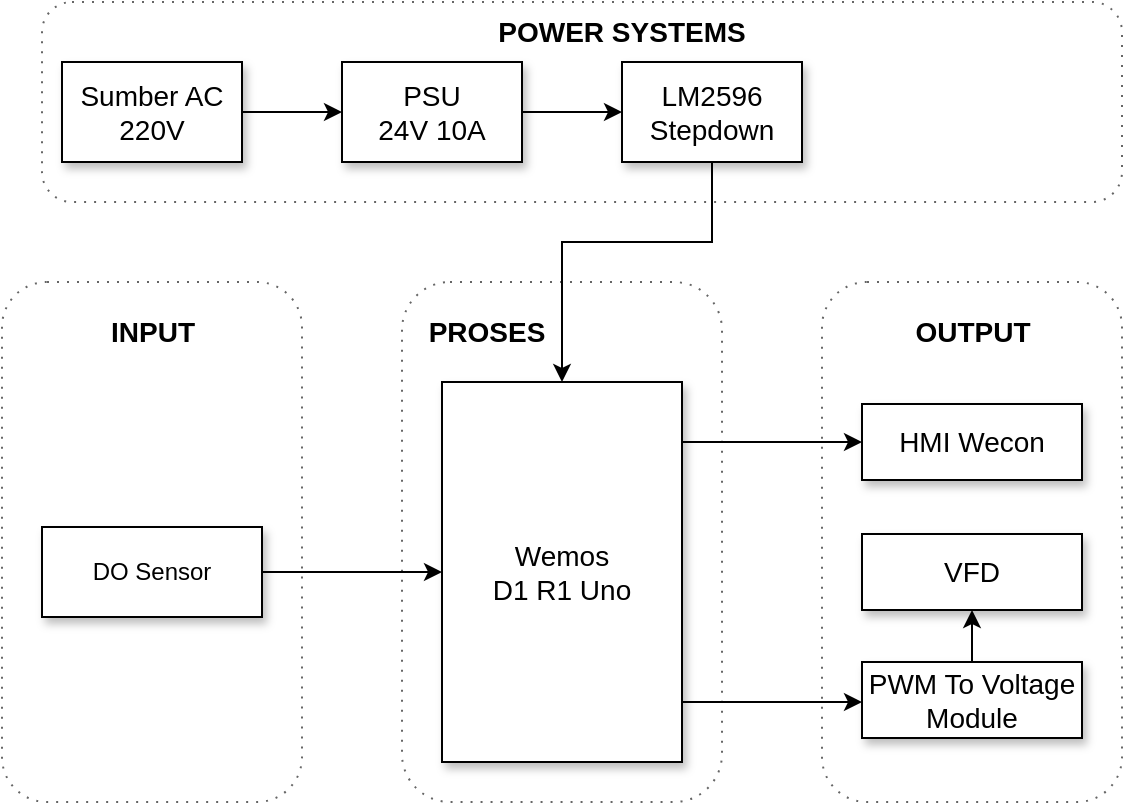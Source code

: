 <mxfile version="20.7.4" type="device" pages="2"><diagram id="e6OOcjLIepp18-SbyKwd" name="Page-1"><mxGraphModel dx="766" dy="528" grid="1" gridSize="10" guides="1" tooltips="1" connect="1" arrows="1" fold="1" page="1" pageScale="1" pageWidth="2339" pageHeight="3300" math="0" shadow="0"><root><mxCell id="0"/><mxCell id="1" parent="0"/><mxCell id="NormKjhdWUKpHMGYbHp0-38" value="" style="rounded=1;whiteSpace=wrap;html=1;fontSize=14;opacity=60;dashed=1;dashPattern=1 4;" parent="1" vertex="1"><mxGeometry x="220" y="70" width="540" height="100" as="geometry"/></mxCell><mxCell id="NormKjhdWUKpHMGYbHp0-30" value="" style="rounded=1;whiteSpace=wrap;html=1;fontSize=14;opacity=60;dashed=1;dashPattern=1 4;" parent="1" vertex="1"><mxGeometry x="610" y="210" width="150" height="260" as="geometry"/></mxCell><mxCell id="NormKjhdWUKpHMGYbHp0-29" value="" style="rounded=1;whiteSpace=wrap;html=1;fontSize=14;opacity=60;dashed=1;dashPattern=1 4;" parent="1" vertex="1"><mxGeometry x="400" y="210" width="160" height="260" as="geometry"/></mxCell><mxCell id="NormKjhdWUKpHMGYbHp0-28" value="" style="rounded=1;whiteSpace=wrap;html=1;fontSize=14;opacity=60;dashed=1;dashPattern=1 4;" parent="1" vertex="1"><mxGeometry x="200" y="210" width="150" height="260" as="geometry"/></mxCell><mxCell id="YZJxGJg3zewwSDE145lU-1" value="" style="edgeStyle=orthogonalEdgeStyle;rounded=0;orthogonalLoop=1;jettySize=auto;html=1;exitX=1;exitY=0.25;exitDx=0;exitDy=0;" parent="1" source="NormKjhdWUKpHMGYbHp0-1" target="-lXtR86SzLi_2UB3HTRb-1" edge="1"><mxGeometry relative="1" as="geometry"><Array as="points"><mxPoint x="540" y="290"/></Array></mxGeometry></mxCell><mxCell id="Dv9JCPmap_JIAtJeG0IL-7" style="edgeStyle=orthogonalEdgeStyle;rounded=0;orthogonalLoop=1;jettySize=auto;html=1;exitX=1;exitY=0.75;exitDx=0;exitDy=0;" parent="1" source="NormKjhdWUKpHMGYbHp0-1" target="Dv9JCPmap_JIAtJeG0IL-4" edge="1"><mxGeometry relative="1" as="geometry"><Array as="points"><mxPoint x="540" y="420"/></Array></mxGeometry></mxCell><mxCell id="NormKjhdWUKpHMGYbHp0-1" value="Wemos&lt;br&gt;D1 R1 Uno" style="rounded=0;whiteSpace=wrap;html=1;fontSize=14;shadow=1;" parent="1" vertex="1"><mxGeometry x="420" y="260" width="120" height="190" as="geometry"/></mxCell><mxCell id="-lXtR86SzLi_2UB3HTRb-12" style="edgeStyle=orthogonalEdgeStyle;rounded=0;orthogonalLoop=1;jettySize=auto;html=1;exitX=1;exitY=0.5;exitDx=0;exitDy=0;startArrow=none;startFill=0;" parent="1" source="NormKjhdWUKpHMGYbHp0-31" target="-lXtR86SzLi_2UB3HTRb-8" edge="1"><mxGeometry relative="1" as="geometry"/></mxCell><mxCell id="NormKjhdWUKpHMGYbHp0-31" value="Sumber AC&lt;br&gt;220V" style="rounded=0;whiteSpace=wrap;html=1;fontSize=14;shadow=1;" parent="1" vertex="1"><mxGeometry x="230" y="100" width="90" height="50" as="geometry"/></mxCell><mxCell id="NormKjhdWUKpHMGYbHp0-56" value="&lt;b&gt;POWER SYSTEMS&lt;/b&gt;" style="text;html=1;align=center;verticalAlign=middle;whiteSpace=wrap;rounded=0;fontSize=14;opacity=50;" parent="1" vertex="1"><mxGeometry x="420" y="70" width="180" height="30" as="geometry"/></mxCell><mxCell id="NormKjhdWUKpHMGYbHp0-59" value="&lt;b&gt;INPUT&lt;/b&gt;" style="text;html=1;align=center;verticalAlign=middle;whiteSpace=wrap;rounded=0;fontSize=14;opacity=50;" parent="1" vertex="1"><mxGeometry x="232.5" y="220" width="85" height="30" as="geometry"/></mxCell><mxCell id="NormKjhdWUKpHMGYbHp0-60" value="&lt;b&gt;PROSES&lt;/b&gt;" style="text;html=1;align=center;verticalAlign=middle;whiteSpace=wrap;rounded=0;fontSize=14;opacity=50;" parent="1" vertex="1"><mxGeometry x="400" y="220" width="85" height="30" as="geometry"/></mxCell><mxCell id="NormKjhdWUKpHMGYbHp0-62" value="&lt;b&gt;OUTPUT&lt;/b&gt;" style="text;html=1;align=center;verticalAlign=middle;whiteSpace=wrap;rounded=0;fontSize=14;opacity=50;" parent="1" vertex="1"><mxGeometry x="642.5" y="220" width="85" height="30" as="geometry"/></mxCell><mxCell id="YZJxGJg3zewwSDE145lU-6" style="edgeStyle=orthogonalEdgeStyle;rounded=0;orthogonalLoop=1;jettySize=auto;html=1;exitX=1;exitY=0.5;exitDx=0;exitDy=0;" parent="1" source="5S7MNKsnEGfj_pQ51zQY-1" target="NormKjhdWUKpHMGYbHp0-1" edge="1"><mxGeometry relative="1" as="geometry"/></mxCell><mxCell id="5S7MNKsnEGfj_pQ51zQY-1" value="DO Sensor" style="rounded=0;whiteSpace=wrap;html=1;fontSize=12;shadow=1;" parent="1" vertex="1"><mxGeometry x="220" y="332.5" width="110" height="45" as="geometry"/></mxCell><mxCell id="-lXtR86SzLi_2UB3HTRb-1" value="HMI Wecon" style="rounded=0;whiteSpace=wrap;html=1;fontSize=14;shadow=1;" parent="1" vertex="1"><mxGeometry x="630" y="271" width="110" height="38" as="geometry"/></mxCell><mxCell id="-lXtR86SzLi_2UB3HTRb-13" style="edgeStyle=orthogonalEdgeStyle;rounded=0;orthogonalLoop=1;jettySize=auto;html=1;exitX=1;exitY=0.5;exitDx=0;exitDy=0;startArrow=none;startFill=0;" parent="1" source="-lXtR86SzLi_2UB3HTRb-8" target="-lXtR86SzLi_2UB3HTRb-10" edge="1"><mxGeometry relative="1" as="geometry"/></mxCell><mxCell id="-lXtR86SzLi_2UB3HTRb-8" value="PSU &lt;br&gt;24V 10A" style="rounded=0;whiteSpace=wrap;html=1;fontSize=14;shadow=1;" parent="1" vertex="1"><mxGeometry x="370" y="100" width="90" height="50" as="geometry"/></mxCell><mxCell id="Dv9JCPmap_JIAtJeG0IL-1" value="" style="edgeStyle=orthogonalEdgeStyle;rounded=0;orthogonalLoop=1;jettySize=auto;html=1;exitX=0.5;exitY=1;exitDx=0;exitDy=0;" parent="1" source="-lXtR86SzLi_2UB3HTRb-10" target="NormKjhdWUKpHMGYbHp0-1" edge="1"><mxGeometry x="-0.189" relative="1" as="geometry"><Array as="points"><mxPoint x="555" y="190"/><mxPoint x="480" y="190"/></Array><mxPoint as="offset"/></mxGeometry></mxCell><mxCell id="-lXtR86SzLi_2UB3HTRb-10" value="LM2596&lt;br&gt;Stepdown" style="rounded=0;whiteSpace=wrap;html=1;fontSize=14;shadow=1;" parent="1" vertex="1"><mxGeometry x="510" y="100" width="90" height="50" as="geometry"/></mxCell><mxCell id="Dv9JCPmap_JIAtJeG0IL-8" style="edgeStyle=orthogonalEdgeStyle;rounded=0;orthogonalLoop=1;jettySize=auto;html=1;exitX=0.5;exitY=0;exitDx=0;exitDy=0;entryX=0.5;entryY=1;entryDx=0;entryDy=0;" parent="1" source="Dv9JCPmap_JIAtJeG0IL-4" target="Dv9JCPmap_JIAtJeG0IL-6" edge="1"><mxGeometry relative="1" as="geometry"/></mxCell><mxCell id="Dv9JCPmap_JIAtJeG0IL-4" value="PWM To Voltage&lt;br style=&quot;border-color: var(--border-color);&quot;&gt;Module" style="rounded=0;whiteSpace=wrap;html=1;fontSize=14;shadow=1;" parent="1" vertex="1"><mxGeometry x="630" y="400" width="110" height="38" as="geometry"/></mxCell><mxCell id="Dv9JCPmap_JIAtJeG0IL-6" value="VFD" style="rounded=0;whiteSpace=wrap;html=1;fontSize=14;shadow=1;" parent="1" vertex="1"><mxGeometry x="630" y="336" width="110" height="38" as="geometry"/></mxCell></root></mxGraphModel></diagram><diagram id="W9TfPLHfT7CKcpG7u3UG" name="Page-2"><mxGraphModel dx="901" dy="621" grid="1" gridSize="10" guides="1" tooltips="1" connect="1" arrows="1" fold="1" page="1" pageScale="1" pageWidth="2339" pageHeight="3300" math="0" shadow="0"><root><mxCell id="0"/><mxCell id="1" parent="0"/><mxCell id="rNcZ2A8CxdVaieHtJs3u-1" value="" style="rounded=0;whiteSpace=wrap;html=1;strokeColor=default;fontSize=11;fillColor=default;" vertex="1" parent="1"><mxGeometry x="320" y="390" width="760" height="140" as="geometry"/></mxCell><mxCell id="rNcZ2A8CxdVaieHtJs3u-2" value="" style="rounded=0;whiteSpace=wrap;html=1;strokeColor=default;fontSize=11;fillColor=default;" vertex="1" parent="1"><mxGeometry x="320" y="530" width="760" height="140" as="geometry"/></mxCell><mxCell id="rNcZ2A8CxdVaieHtJs3u-3" value="" style="rounded=0;whiteSpace=wrap;html=1;strokeColor=default;fontSize=11;fillColor=default;" vertex="1" parent="1"><mxGeometry x="320" y="670" width="760" height="140" as="geometry"/></mxCell><mxCell id="rNcZ2A8CxdVaieHtJs3u-4" value="PENGGUNA" style="rounded=0;whiteSpace=wrap;html=1;strokeColor=default;fontSize=11;fillColor=default;fontStyle=1" vertex="1" parent="1"><mxGeometry x="200" y="390" width="120" height="140" as="geometry"/></mxCell><mxCell id="rNcZ2A8CxdVaieHtJs3u-5" value="PETUGAS" style="rounded=0;whiteSpace=wrap;html=1;strokeColor=default;fontSize=11;fillColor=default;fontStyle=1" vertex="1" parent="1"><mxGeometry x="200" y="530" width="120" height="140" as="geometry"/></mxCell><mxCell id="rNcZ2A8CxdVaieHtJs3u-6" value="BENDAHARA" style="rounded=0;whiteSpace=wrap;html=1;strokeColor=default;fontSize=11;fillColor=default;fontStyle=1" vertex="1" parent="1"><mxGeometry x="200" y="670" width="120" height="140" as="geometry"/></mxCell><mxCell id="rNcZ2A8CxdVaieHtJs3u-7" style="edgeStyle=orthogonalEdgeStyle;rounded=0;orthogonalLoop=1;jettySize=auto;html=1;exitX=1;exitY=0.5;exitDx=0;exitDy=0;fontSize=11;" edge="1" parent="1" source="rNcZ2A8CxdVaieHtJs3u-8" target="rNcZ2A8CxdVaieHtJs3u-12"><mxGeometry relative="1" as="geometry"/></mxCell><mxCell id="rNcZ2A8CxdVaieHtJs3u-8" value="" style="ellipse;whiteSpace=wrap;html=1;aspect=fixed;strokeColor=#82b366;fontSize=11;fillColor=#d5e8d4;" vertex="1" parent="1"><mxGeometry x="332.5" y="405" width="30" height="30" as="geometry"/></mxCell><mxCell id="rNcZ2A8CxdVaieHtJs3u-9" value="" style="rounded=0;whiteSpace=wrap;html=1;fontSize=14;fillColor=#dae8fc;strokeColor=#6c8ebf;" vertex="1" parent="1"><mxGeometry x="460" y="295" width="120" height="30" as="geometry"/></mxCell><mxCell id="rNcZ2A8CxdVaieHtJs3u-10" value="" style="rounded=0;whiteSpace=wrap;html=1;fontSize=14;fillColor=#dae8fc;strokeColor=#6c8ebf;" vertex="1" parent="1"><mxGeometry x="595" y="290" width="40" height="40" as="geometry"/></mxCell><mxCell id="rNcZ2A8CxdVaieHtJs3u-11" style="edgeStyle=orthogonalEdgeStyle;rounded=0;orthogonalLoop=1;jettySize=auto;html=1;exitX=1;exitY=0.5;exitDx=0;exitDy=0;fontSize=11;" edge="1" parent="1" source="rNcZ2A8CxdVaieHtJs3u-12" target="rNcZ2A8CxdVaieHtJs3u-14"><mxGeometry relative="1" as="geometry"/></mxCell><mxCell id="rNcZ2A8CxdVaieHtJs3u-12" value="Pengguna Membuka Aplikasi" style="rounded=0;whiteSpace=wrap;html=1;strokeColor=default;fontSize=11;fillColor=default;" vertex="1" parent="1"><mxGeometry x="382.5" y="400" width="122.5" height="40" as="geometry"/></mxCell><mxCell id="rNcZ2A8CxdVaieHtJs3u-13" style="edgeStyle=orthogonalEdgeStyle;rounded=0;orthogonalLoop=1;jettySize=auto;html=1;exitX=1;exitY=0.5;exitDx=0;exitDy=0;fontSize=11;" edge="1" parent="1" source="rNcZ2A8CxdVaieHtJs3u-14" target="rNcZ2A8CxdVaieHtJs3u-16"><mxGeometry relative="1" as="geometry"/></mxCell><mxCell id="rNcZ2A8CxdVaieHtJs3u-14" value="Pengguna Login&lt;br style=&quot;border-color: var(--border-color);&quot;&gt;ke Aplikasi" style="rounded=0;whiteSpace=wrap;html=1;strokeColor=default;fontSize=11;fillColor=default;" vertex="1" parent="1"><mxGeometry x="527.5" y="400" width="122.5" height="40" as="geometry"/></mxCell><mxCell id="rNcZ2A8CxdVaieHtJs3u-15" style="edgeStyle=orthogonalEdgeStyle;rounded=0;orthogonalLoop=1;jettySize=auto;html=1;exitX=1;exitY=0.5;exitDx=0;exitDy=0;fontSize=11;" edge="1" parent="1" source="rNcZ2A8CxdVaieHtJs3u-16" target="rNcZ2A8CxdVaieHtJs3u-20"><mxGeometry relative="1" as="geometry"/></mxCell><mxCell id="rNcZ2A8CxdVaieHtJs3u-16" value="Apakah Minggu Ini Sudah Bayar ?" style="rounded=0;whiteSpace=wrap;html=1;strokeColor=default;fontSize=11;fillColor=default;" vertex="1" parent="1"><mxGeometry x="672.5" y="400" width="122.5" height="40" as="geometry"/></mxCell><mxCell id="rNcZ2A8CxdVaieHtJs3u-17" value="" style="rounded=0;whiteSpace=wrap;html=1;fontSize=14;fillColor=#dae8fc;strokeColor=#6c8ebf;" vertex="1" parent="1"><mxGeometry x="645" y="290" width="22.5" height="40" as="geometry"/></mxCell><mxCell id="rNcZ2A8CxdVaieHtJs3u-18" style="edgeStyle=orthogonalEdgeStyle;rounded=0;orthogonalLoop=1;jettySize=auto;html=1;exitX=0.5;exitY=1;exitDx=0;exitDy=0;fontSize=11;" edge="1" parent="1" source="rNcZ2A8CxdVaieHtJs3u-20" target="rNcZ2A8CxdVaieHtJs3u-22"><mxGeometry relative="1" as="geometry"/></mxCell><mxCell id="rNcZ2A8CxdVaieHtJs3u-19" style="edgeStyle=orthogonalEdgeStyle;rounded=0;orthogonalLoop=1;jettySize=auto;html=1;exitX=1;exitY=0.5;exitDx=0;exitDy=0;entryX=0;entryY=0.5;entryDx=0;entryDy=0;fontSize=11;" edge="1" parent="1" source="rNcZ2A8CxdVaieHtJs3u-20" target="rNcZ2A8CxdVaieHtJs3u-24"><mxGeometry relative="1" as="geometry"/></mxCell><mxCell id="rNcZ2A8CxdVaieHtJs3u-20" value="" style="ellipse;whiteSpace=wrap;html=1;aspect=fixed;strokeColor=default;fontSize=11;fillColor=default;" vertex="1" parent="1"><mxGeometry x="817.5" y="410" width="20" height="20" as="geometry"/></mxCell><mxCell id="rNcZ2A8CxdVaieHtJs3u-21" style="edgeStyle=orthogonalEdgeStyle;rounded=0;orthogonalLoop=1;jettySize=auto;html=1;exitX=0;exitY=0.5;exitDx=0;exitDy=0;fontSize=11;" edge="1" parent="1" source="rNcZ2A8CxdVaieHtJs3u-22" target="rNcZ2A8CxdVaieHtJs3u-16"><mxGeometry relative="1" as="geometry"/></mxCell><mxCell id="rNcZ2A8CxdVaieHtJs3u-22" value="Muncul Notifikasi pada Aplikasi" style="rounded=0;whiteSpace=wrap;html=1;strokeColor=default;fontSize=11;fillColor=default;" vertex="1" parent="1"><mxGeometry x="766.25" y="460" width="122.5" height="40" as="geometry"/></mxCell><mxCell id="rNcZ2A8CxdVaieHtJs3u-23" style="edgeStyle=orthogonalEdgeStyle;rounded=0;orthogonalLoop=1;jettySize=auto;html=1;exitX=1;exitY=0.5;exitDx=0;exitDy=0;entryX=0;entryY=0.5;entryDx=0;entryDy=0;fontSize=11;" edge="1" parent="1" source="rNcZ2A8CxdVaieHtJs3u-24" target="rNcZ2A8CxdVaieHtJs3u-26"><mxGeometry relative="1" as="geometry"/></mxCell><mxCell id="rNcZ2A8CxdVaieHtJs3u-24" value="Muncul&amp;nbsp; Tampilan Terimakasih pada Aplikasi" style="rounded=0;whiteSpace=wrap;html=1;strokeColor=default;fontSize=11;fillColor=default;" vertex="1" parent="1"><mxGeometry x="860" y="400" width="122.5" height="40" as="geometry"/></mxCell><mxCell id="rNcZ2A8CxdVaieHtJs3u-25" value="" style="rounded=0;whiteSpace=wrap;html=1;fontSize=14;fillColor=#dae8fc;strokeColor=#6c8ebf;" vertex="1" parent="1"><mxGeometry x="685" y="300" width="22.5" height="20" as="geometry"/></mxCell><mxCell id="rNcZ2A8CxdVaieHtJs3u-26" value="" style="ellipse;whiteSpace=wrap;html=1;aspect=fixed;strokeColor=#b85450;fontSize=11;fillColor=#f8cecc;" vertex="1" parent="1"><mxGeometry x="1035" y="405" width="30" height="30" as="geometry"/></mxCell><mxCell id="rNcZ2A8CxdVaieHtJs3u-27" style="edgeStyle=orthogonalEdgeStyle;rounded=0;orthogonalLoop=1;jettySize=auto;html=1;exitX=1;exitY=0.5;exitDx=0;exitDy=0;entryX=0;entryY=0.5;entryDx=0;entryDy=0;fontSize=11;" edge="1" parent="1" source="rNcZ2A8CxdVaieHtJs3u-28" target="rNcZ2A8CxdVaieHtJs3u-30"><mxGeometry relative="1" as="geometry"/></mxCell><mxCell id="rNcZ2A8CxdVaieHtJs3u-28" value="" style="ellipse;whiteSpace=wrap;html=1;aspect=fixed;strokeColor=#82b366;fontSize=11;fillColor=#d5e8d4;" vertex="1" parent="1"><mxGeometry x="332.5" y="545" width="30" height="30" as="geometry"/></mxCell><mxCell id="rNcZ2A8CxdVaieHtJs3u-29" style="edgeStyle=orthogonalEdgeStyle;rounded=0;orthogonalLoop=1;jettySize=auto;html=1;exitX=1;exitY=0.5;exitDx=0;exitDy=0;entryX=0;entryY=0.5;entryDx=0;entryDy=0;fontSize=11;" edge="1" parent="1" source="rNcZ2A8CxdVaieHtJs3u-30" target="rNcZ2A8CxdVaieHtJs3u-32"><mxGeometry relative="1" as="geometry"/></mxCell><mxCell id="rNcZ2A8CxdVaieHtJs3u-30" value="Petugas Membuka Aplikasi" style="rounded=0;whiteSpace=wrap;html=1;strokeColor=default;fontSize=11;fillColor=default;" vertex="1" parent="1"><mxGeometry x="382.5" y="540" width="122.5" height="40" as="geometry"/></mxCell><mxCell id="rNcZ2A8CxdVaieHtJs3u-31" style="edgeStyle=orthogonalEdgeStyle;rounded=0;orthogonalLoop=1;jettySize=auto;html=1;exitX=1;exitY=0.5;exitDx=0;exitDy=0;entryX=0;entryY=0.5;entryDx=0;entryDy=0;fontSize=11;" edge="1" parent="1" source="rNcZ2A8CxdVaieHtJs3u-32" target="rNcZ2A8CxdVaieHtJs3u-34"><mxGeometry relative="1" as="geometry"/></mxCell><mxCell id="rNcZ2A8CxdVaieHtJs3u-32" value="Petugas Login&lt;br style=&quot;border-color: var(--border-color);&quot;&gt;ke Aplikasi" style="rounded=0;whiteSpace=wrap;html=1;strokeColor=default;fontSize=11;fillColor=default;" vertex="1" parent="1"><mxGeometry x="527.5" y="540" width="122.5" height="40" as="geometry"/></mxCell><mxCell id="rNcZ2A8CxdVaieHtJs3u-33" style="edgeStyle=orthogonalEdgeStyle;rounded=0;orthogonalLoop=1;jettySize=auto;html=1;exitX=1;exitY=0.5;exitDx=0;exitDy=0;fontSize=11;" edge="1" parent="1" source="rNcZ2A8CxdVaieHtJs3u-34" target="rNcZ2A8CxdVaieHtJs3u-37"><mxGeometry relative="1" as="geometry"/></mxCell><mxCell id="rNcZ2A8CxdVaieHtJs3u-34" value="Button Buka di Tekan" style="rounded=0;whiteSpace=wrap;html=1;strokeColor=default;fontSize=11;fillColor=default;" vertex="1" parent="1"><mxGeometry x="672.5" y="540" width="122.5" height="40" as="geometry"/></mxCell><mxCell id="rNcZ2A8CxdVaieHtJs3u-35" style="edgeStyle=orthogonalEdgeStyle;rounded=0;orthogonalLoop=1;jettySize=auto;html=1;exitX=1;exitY=0.5;exitDx=0;exitDy=0;entryX=0;entryY=0.5;entryDx=0;entryDy=0;fontSize=11;" edge="1" parent="1" source="rNcZ2A8CxdVaieHtJs3u-37" target="rNcZ2A8CxdVaieHtJs3u-41"><mxGeometry relative="1" as="geometry"/></mxCell><mxCell id="rNcZ2A8CxdVaieHtJs3u-36" style="edgeStyle=orthogonalEdgeStyle;rounded=0;orthogonalLoop=1;jettySize=auto;html=1;exitX=0.5;exitY=1;exitDx=0;exitDy=0;fontSize=11;" edge="1" parent="1" source="rNcZ2A8CxdVaieHtJs3u-37" target="rNcZ2A8CxdVaieHtJs3u-39"><mxGeometry relative="1" as="geometry"/></mxCell><mxCell id="rNcZ2A8CxdVaieHtJs3u-37" value="" style="ellipse;whiteSpace=wrap;html=1;aspect=fixed;strokeColor=default;fontSize=11;fillColor=default;" vertex="1" parent="1"><mxGeometry x="817.5" y="550" width="20" height="20" as="geometry"/></mxCell><mxCell id="rNcZ2A8CxdVaieHtJs3u-38" style="edgeStyle=orthogonalEdgeStyle;rounded=0;orthogonalLoop=1;jettySize=auto;html=1;exitX=1;exitY=0.5;exitDx=0;exitDy=0;fontSize=11;" edge="1" parent="1" source="rNcZ2A8CxdVaieHtJs3u-39" target="rNcZ2A8CxdVaieHtJs3u-42"><mxGeometry relative="1" as="geometry"/></mxCell><mxCell id="rNcZ2A8CxdVaieHtJs3u-39" value="Solenoid Tertutup" style="rounded=0;whiteSpace=wrap;html=1;strokeColor=default;fontSize=11;fillColor=default;" vertex="1" parent="1"><mxGeometry x="766.25" y="600" width="122.5" height="40" as="geometry"/></mxCell><mxCell id="rNcZ2A8CxdVaieHtJs3u-40" style="edgeStyle=orthogonalEdgeStyle;rounded=0;orthogonalLoop=1;jettySize=auto;html=1;exitX=1;exitY=0.5;exitDx=0;exitDy=0;entryX=0;entryY=0.5;entryDx=0;entryDy=0;fontSize=11;" edge="1" parent="1" source="rNcZ2A8CxdVaieHtJs3u-41" target="rNcZ2A8CxdVaieHtJs3u-42"><mxGeometry relative="1" as="geometry"/></mxCell><mxCell id="rNcZ2A8CxdVaieHtJs3u-41" value="Solenoid Terbuka" style="rounded=0;whiteSpace=wrap;html=1;strokeColor=default;fontSize=11;fillColor=default;" vertex="1" parent="1"><mxGeometry x="860" y="540" width="122.5" height="40" as="geometry"/></mxCell><mxCell id="rNcZ2A8CxdVaieHtJs3u-42" value="" style="ellipse;whiteSpace=wrap;html=1;aspect=fixed;strokeColor=#b85450;fontSize=11;fillColor=#f8cecc;" vertex="1" parent="1"><mxGeometry x="1035" y="545" width="30" height="30" as="geometry"/></mxCell><mxCell id="rNcZ2A8CxdVaieHtJs3u-43" style="edgeStyle=orthogonalEdgeStyle;rounded=0;orthogonalLoop=1;jettySize=auto;html=1;exitX=1;exitY=0.5;exitDx=0;exitDy=0;entryX=0;entryY=0.5;entryDx=0;entryDy=0;fontSize=11;" edge="1" parent="1" source="rNcZ2A8CxdVaieHtJs3u-44" target="rNcZ2A8CxdVaieHtJs3u-46"><mxGeometry relative="1" as="geometry"/></mxCell><mxCell id="rNcZ2A8CxdVaieHtJs3u-44" value="" style="ellipse;whiteSpace=wrap;html=1;aspect=fixed;strokeColor=#82b366;fontSize=11;fillColor=#d5e8d4;" vertex="1" parent="1"><mxGeometry x="332.5" y="685" width="30" height="30" as="geometry"/></mxCell><mxCell id="rNcZ2A8CxdVaieHtJs3u-45" style="edgeStyle=orthogonalEdgeStyle;rounded=0;orthogonalLoop=1;jettySize=auto;html=1;exitX=1;exitY=0.5;exitDx=0;exitDy=0;entryX=0;entryY=0.5;entryDx=0;entryDy=0;fontSize=11;" edge="1" parent="1" source="rNcZ2A8CxdVaieHtJs3u-46" target="rNcZ2A8CxdVaieHtJs3u-48"><mxGeometry relative="1" as="geometry"/></mxCell><mxCell id="rNcZ2A8CxdVaieHtJs3u-46" value="Bendahara Membuka Aplikasi" style="rounded=0;whiteSpace=wrap;html=1;strokeColor=default;fontSize=11;fillColor=default;" vertex="1" parent="1"><mxGeometry x="382.5" y="680" width="122.5" height="40" as="geometry"/></mxCell><mxCell id="rNcZ2A8CxdVaieHtJs3u-47" style="edgeStyle=orthogonalEdgeStyle;rounded=0;orthogonalLoop=1;jettySize=auto;html=1;exitX=1;exitY=0.5;exitDx=0;exitDy=0;fontSize=11;" edge="1" parent="1" source="rNcZ2A8CxdVaieHtJs3u-48" target="rNcZ2A8CxdVaieHtJs3u-50"><mxGeometry relative="1" as="geometry"/></mxCell><mxCell id="rNcZ2A8CxdVaieHtJs3u-48" value="Bendahara Login ke Aplikasi&lt;span style=&quot;color: rgba(0, 0, 0, 0); font-family: monospace; font-size: 0px; text-align: start;&quot;&gt;%3CmxGraphModel%3E%3Croot%3E%3CmxCell%20id%3D%220%22%2F%3E%3CmxCell%20id%3D%221%22%20parent%3D%220%22%2F%3E%3CmxCell%20id%3D%222%22%20value%3D%22Bendahara%20Membuka%20Aplikasi%22%20style%3D%22rounded%3D0%3BwhiteSpace%3Dwrap%3Bhtml%3D1%3BstrokeColor%3Ddefault%3BfontSize%3D11%3BfillColor%3Ddefault%3B%22%20vertex%3D%221%22%20parent%3D%221%22%3E%3CmxGeometry%20x%3D%22262.5%22%20y%3D%22920%22%20width%3D%22122.5%22%20height%3D%2240%22%20as%3D%22geometry%22%2F%3E%3C%2FmxCell%3E%3C%2Froot%3E%3C%2FmxGraphModel%3E&lt;/span&gt;" style="rounded=0;whiteSpace=wrap;html=1;strokeColor=default;fontSize=11;fillColor=default;" vertex="1" parent="1"><mxGeometry x="527.5" y="680" width="122.5" height="40" as="geometry"/></mxCell><mxCell id="rNcZ2A8CxdVaieHtJs3u-49" style="edgeStyle=orthogonalEdgeStyle;rounded=0;orthogonalLoop=1;jettySize=auto;html=1;exitX=1;exitY=0.5;exitDx=0;exitDy=0;entryX=0;entryY=0.5;entryDx=0;entryDy=0;fontSize=11;" edge="1" parent="1" source="rNcZ2A8CxdVaieHtJs3u-50" target="rNcZ2A8CxdVaieHtJs3u-52"><mxGeometry relative="1" as="geometry"/></mxCell><mxCell id="rNcZ2A8CxdVaieHtJs3u-50" value="Memilih Pilihan Kotak pada Aplikasi" style="rounded=0;whiteSpace=wrap;html=1;strokeColor=default;fontSize=11;fillColor=default;" vertex="1" parent="1"><mxGeometry x="670" y="680" width="122.5" height="40" as="geometry"/></mxCell><mxCell id="rNcZ2A8CxdVaieHtJs3u-51" style="edgeStyle=orthogonalEdgeStyle;rounded=0;orthogonalLoop=1;jettySize=auto;html=1;exitX=1;exitY=0.5;exitDx=0;exitDy=0;entryX=0;entryY=0.5;entryDx=0;entryDy=0;fontSize=11;" edge="1" parent="1" source="rNcZ2A8CxdVaieHtJs3u-52" target="rNcZ2A8CxdVaieHtJs3u-53"><mxGeometry relative="1" as="geometry"/></mxCell><mxCell id="rNcZ2A8CxdVaieHtJs3u-52" value="Melihat Total Saldo" style="rounded=0;whiteSpace=wrap;html=1;strokeColor=default;fontSize=11;fillColor=default;" vertex="1" parent="1"><mxGeometry x="815" y="680" width="122.5" height="40" as="geometry"/></mxCell><mxCell id="rNcZ2A8CxdVaieHtJs3u-53" value="" style="ellipse;whiteSpace=wrap;html=1;aspect=fixed;strokeColor=#b85450;fontSize=11;fillColor=#f8cecc;" vertex="1" parent="1"><mxGeometry x="1035" y="685" width="30" height="30" as="geometry"/></mxCell></root></mxGraphModel></diagram></mxfile>